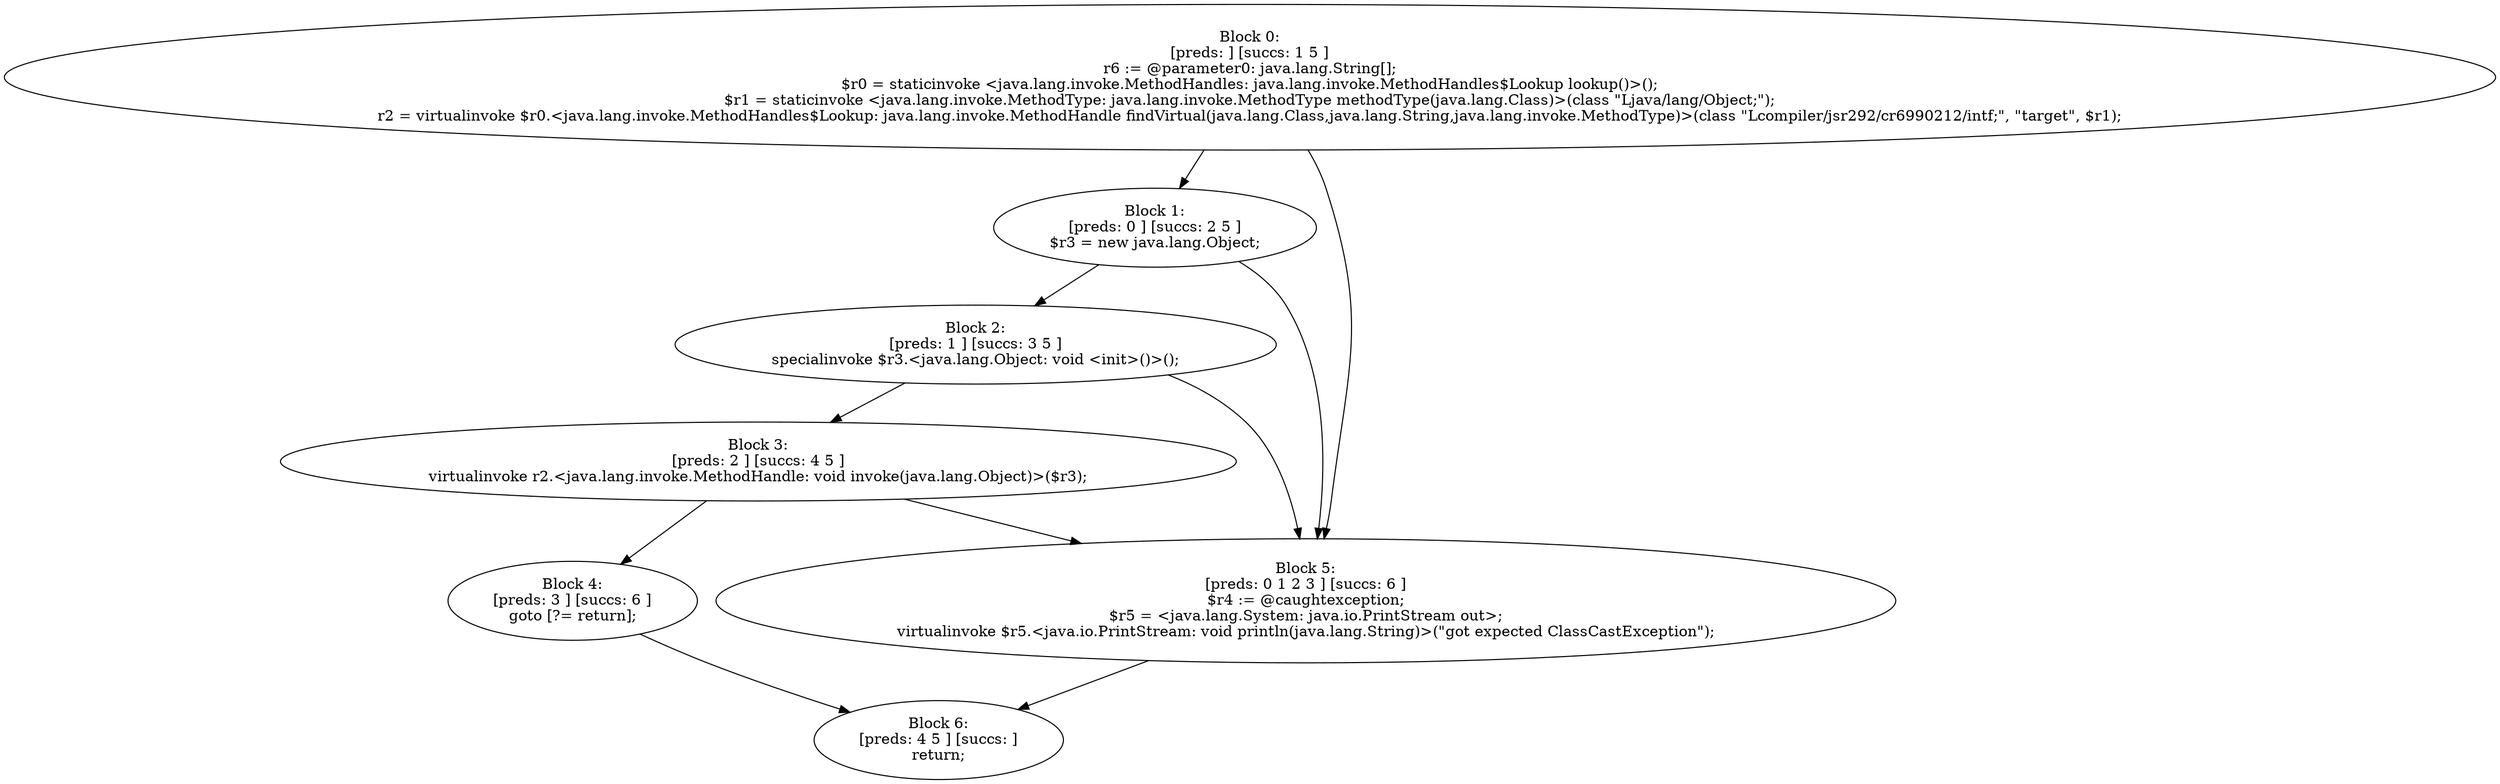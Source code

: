 digraph "unitGraph" {
    "Block 0:
[preds: ] [succs: 1 5 ]
r6 := @parameter0: java.lang.String[];
$r0 = staticinvoke <java.lang.invoke.MethodHandles: java.lang.invoke.MethodHandles$Lookup lookup()>();
$r1 = staticinvoke <java.lang.invoke.MethodType: java.lang.invoke.MethodType methodType(java.lang.Class)>(class \"Ljava/lang/Object;\");
r2 = virtualinvoke $r0.<java.lang.invoke.MethodHandles$Lookup: java.lang.invoke.MethodHandle findVirtual(java.lang.Class,java.lang.String,java.lang.invoke.MethodType)>(class \"Lcompiler/jsr292/cr6990212/intf;\", \"target\", $r1);
"
    "Block 1:
[preds: 0 ] [succs: 2 5 ]
$r3 = new java.lang.Object;
"
    "Block 2:
[preds: 1 ] [succs: 3 5 ]
specialinvoke $r3.<java.lang.Object: void <init>()>();
"
    "Block 3:
[preds: 2 ] [succs: 4 5 ]
virtualinvoke r2.<java.lang.invoke.MethodHandle: void invoke(java.lang.Object)>($r3);
"
    "Block 4:
[preds: 3 ] [succs: 6 ]
goto [?= return];
"
    "Block 5:
[preds: 0 1 2 3 ] [succs: 6 ]
$r4 := @caughtexception;
$r5 = <java.lang.System: java.io.PrintStream out>;
virtualinvoke $r5.<java.io.PrintStream: void println(java.lang.String)>(\"got expected ClassCastException\");
"
    "Block 6:
[preds: 4 5 ] [succs: ]
return;
"
    "Block 0:
[preds: ] [succs: 1 5 ]
r6 := @parameter0: java.lang.String[];
$r0 = staticinvoke <java.lang.invoke.MethodHandles: java.lang.invoke.MethodHandles$Lookup lookup()>();
$r1 = staticinvoke <java.lang.invoke.MethodType: java.lang.invoke.MethodType methodType(java.lang.Class)>(class \"Ljava/lang/Object;\");
r2 = virtualinvoke $r0.<java.lang.invoke.MethodHandles$Lookup: java.lang.invoke.MethodHandle findVirtual(java.lang.Class,java.lang.String,java.lang.invoke.MethodType)>(class \"Lcompiler/jsr292/cr6990212/intf;\", \"target\", $r1);
"->"Block 1:
[preds: 0 ] [succs: 2 5 ]
$r3 = new java.lang.Object;
";
    "Block 0:
[preds: ] [succs: 1 5 ]
r6 := @parameter0: java.lang.String[];
$r0 = staticinvoke <java.lang.invoke.MethodHandles: java.lang.invoke.MethodHandles$Lookup lookup()>();
$r1 = staticinvoke <java.lang.invoke.MethodType: java.lang.invoke.MethodType methodType(java.lang.Class)>(class \"Ljava/lang/Object;\");
r2 = virtualinvoke $r0.<java.lang.invoke.MethodHandles$Lookup: java.lang.invoke.MethodHandle findVirtual(java.lang.Class,java.lang.String,java.lang.invoke.MethodType)>(class \"Lcompiler/jsr292/cr6990212/intf;\", \"target\", $r1);
"->"Block 5:
[preds: 0 1 2 3 ] [succs: 6 ]
$r4 := @caughtexception;
$r5 = <java.lang.System: java.io.PrintStream out>;
virtualinvoke $r5.<java.io.PrintStream: void println(java.lang.String)>(\"got expected ClassCastException\");
";
    "Block 1:
[preds: 0 ] [succs: 2 5 ]
$r3 = new java.lang.Object;
"->"Block 2:
[preds: 1 ] [succs: 3 5 ]
specialinvoke $r3.<java.lang.Object: void <init>()>();
";
    "Block 1:
[preds: 0 ] [succs: 2 5 ]
$r3 = new java.lang.Object;
"->"Block 5:
[preds: 0 1 2 3 ] [succs: 6 ]
$r4 := @caughtexception;
$r5 = <java.lang.System: java.io.PrintStream out>;
virtualinvoke $r5.<java.io.PrintStream: void println(java.lang.String)>(\"got expected ClassCastException\");
";
    "Block 2:
[preds: 1 ] [succs: 3 5 ]
specialinvoke $r3.<java.lang.Object: void <init>()>();
"->"Block 3:
[preds: 2 ] [succs: 4 5 ]
virtualinvoke r2.<java.lang.invoke.MethodHandle: void invoke(java.lang.Object)>($r3);
";
    "Block 2:
[preds: 1 ] [succs: 3 5 ]
specialinvoke $r3.<java.lang.Object: void <init>()>();
"->"Block 5:
[preds: 0 1 2 3 ] [succs: 6 ]
$r4 := @caughtexception;
$r5 = <java.lang.System: java.io.PrintStream out>;
virtualinvoke $r5.<java.io.PrintStream: void println(java.lang.String)>(\"got expected ClassCastException\");
";
    "Block 3:
[preds: 2 ] [succs: 4 5 ]
virtualinvoke r2.<java.lang.invoke.MethodHandle: void invoke(java.lang.Object)>($r3);
"->"Block 4:
[preds: 3 ] [succs: 6 ]
goto [?= return];
";
    "Block 3:
[preds: 2 ] [succs: 4 5 ]
virtualinvoke r2.<java.lang.invoke.MethodHandle: void invoke(java.lang.Object)>($r3);
"->"Block 5:
[preds: 0 1 2 3 ] [succs: 6 ]
$r4 := @caughtexception;
$r5 = <java.lang.System: java.io.PrintStream out>;
virtualinvoke $r5.<java.io.PrintStream: void println(java.lang.String)>(\"got expected ClassCastException\");
";
    "Block 4:
[preds: 3 ] [succs: 6 ]
goto [?= return];
"->"Block 6:
[preds: 4 5 ] [succs: ]
return;
";
    "Block 5:
[preds: 0 1 2 3 ] [succs: 6 ]
$r4 := @caughtexception;
$r5 = <java.lang.System: java.io.PrintStream out>;
virtualinvoke $r5.<java.io.PrintStream: void println(java.lang.String)>(\"got expected ClassCastException\");
"->"Block 6:
[preds: 4 5 ] [succs: ]
return;
";
}
